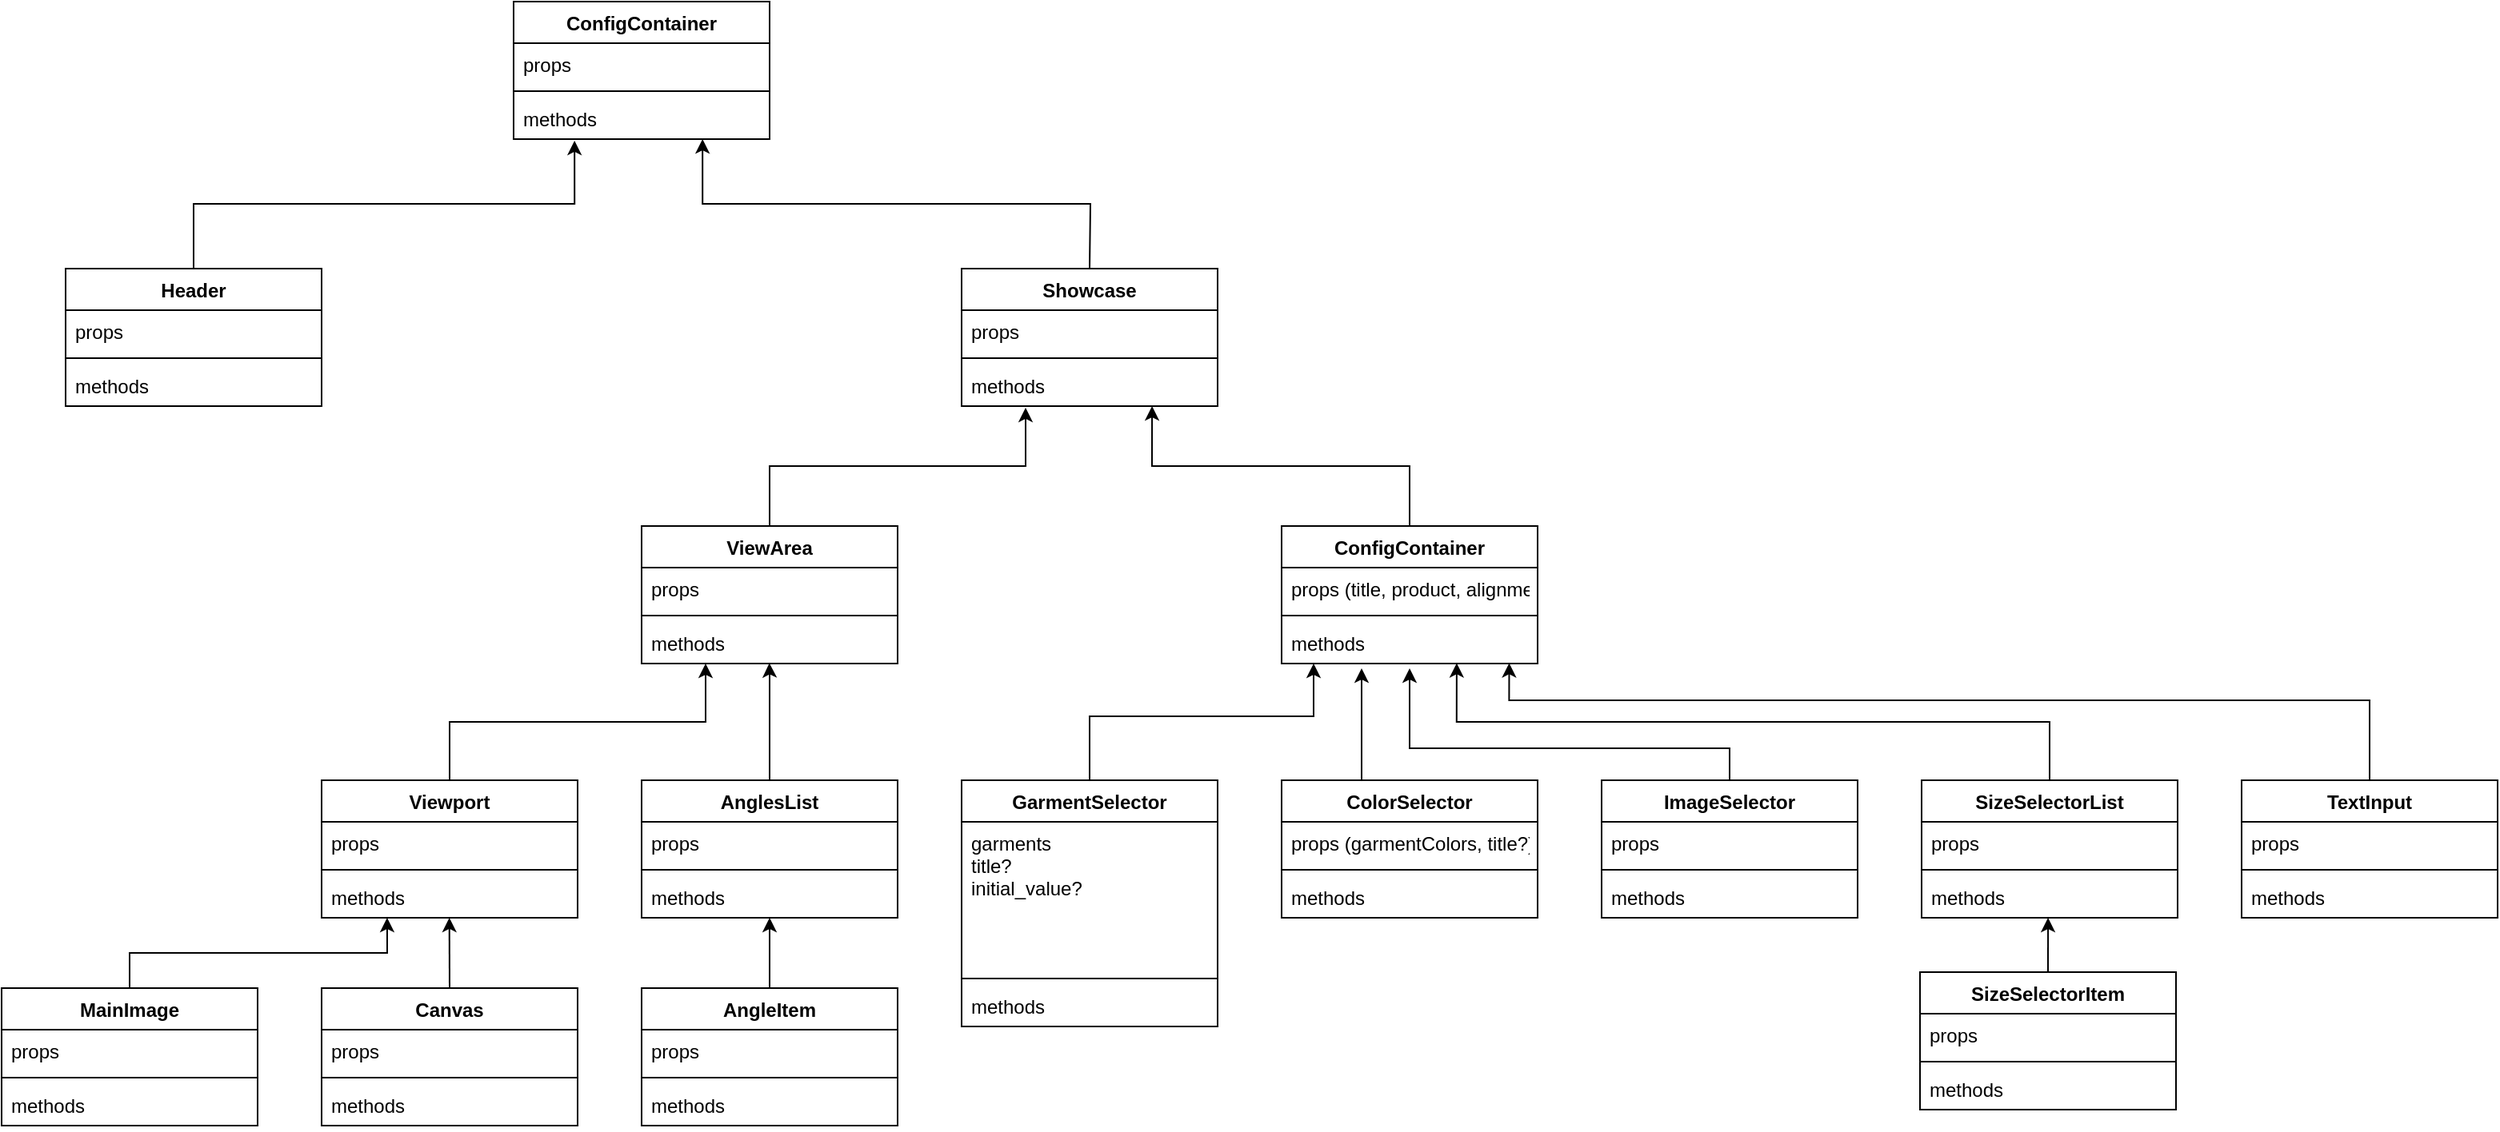<mxfile version="20.4.0" type="github">
  <diagram id="t9oFIzQgz1fzx2CeyEhu" name="Page-1">
    <mxGraphModel dx="1666" dy="1198" grid="1" gridSize="10" guides="1" tooltips="1" connect="1" arrows="1" fold="1" page="0" pageScale="1" pageWidth="827" pageHeight="1169" math="0" shadow="0">
      <root>
        <mxCell id="0" />
        <mxCell id="1" parent="0" />
        <mxCell id="2O1bUdWKh32zXuZhYSQj-1" value="ViewArea" style="swimlane;fontStyle=1;align=center;verticalAlign=top;childLayout=stackLayout;horizontal=1;startSize=26;horizontalStack=0;resizeParent=1;resizeParentMax=0;resizeLast=0;collapsible=1;marginBottom=0;" parent="1" vertex="1">
          <mxGeometry x="640" y="81" width="160" height="86" as="geometry" />
        </mxCell>
        <mxCell id="2O1bUdWKh32zXuZhYSQj-2" value="props" style="text;strokeColor=none;fillColor=none;align=left;verticalAlign=top;spacingLeft=4;spacingRight=4;overflow=hidden;rotatable=0;points=[[0,0.5],[1,0.5]];portConstraint=eastwest;" parent="2O1bUdWKh32zXuZhYSQj-1" vertex="1">
          <mxGeometry y="26" width="160" height="26" as="geometry" />
        </mxCell>
        <mxCell id="2O1bUdWKh32zXuZhYSQj-3" value="" style="line;strokeWidth=1;fillColor=none;align=left;verticalAlign=middle;spacingTop=-1;spacingLeft=3;spacingRight=3;rotatable=0;labelPosition=right;points=[];portConstraint=eastwest;strokeColor=inherit;" parent="2O1bUdWKh32zXuZhYSQj-1" vertex="1">
          <mxGeometry y="52" width="160" height="8" as="geometry" />
        </mxCell>
        <mxCell id="2O1bUdWKh32zXuZhYSQj-4" value="methods" style="text;strokeColor=none;fillColor=none;align=left;verticalAlign=top;spacingLeft=4;spacingRight=4;overflow=hidden;rotatable=0;points=[[0,0.5],[1,0.5]];portConstraint=eastwest;" parent="2O1bUdWKh32zXuZhYSQj-1" vertex="1">
          <mxGeometry y="60" width="160" height="26" as="geometry" />
        </mxCell>
        <mxCell id="2O1bUdWKh32zXuZhYSQj-14" style="edgeStyle=orthogonalEdgeStyle;rounded=0;orthogonalLoop=1;jettySize=auto;html=1;exitX=0.5;exitY=0;exitDx=0;exitDy=0;entryX=0.25;entryY=1;entryDx=0;entryDy=0;" parent="1" source="2O1bUdWKh32zXuZhYSQj-5" target="2O1bUdWKh32zXuZhYSQj-1" edge="1">
          <mxGeometry relative="1" as="geometry">
            <mxPoint x="680" y="184" as="targetPoint" />
          </mxGeometry>
        </mxCell>
        <mxCell id="2O1bUdWKh32zXuZhYSQj-5" value="Viewport" style="swimlane;fontStyle=1;align=center;verticalAlign=top;childLayout=stackLayout;horizontal=1;startSize=26;horizontalStack=0;resizeParent=1;resizeParentMax=0;resizeLast=0;collapsible=1;marginBottom=0;" parent="1" vertex="1">
          <mxGeometry x="440" y="240" width="160" height="86" as="geometry" />
        </mxCell>
        <mxCell id="2O1bUdWKh32zXuZhYSQj-6" value="props" style="text;strokeColor=none;fillColor=none;align=left;verticalAlign=top;spacingLeft=4;spacingRight=4;overflow=hidden;rotatable=0;points=[[0,0.5],[1,0.5]];portConstraint=eastwest;" parent="2O1bUdWKh32zXuZhYSQj-5" vertex="1">
          <mxGeometry y="26" width="160" height="26" as="geometry" />
        </mxCell>
        <mxCell id="2O1bUdWKh32zXuZhYSQj-7" value="" style="line;strokeWidth=1;fillColor=none;align=left;verticalAlign=middle;spacingTop=-1;spacingLeft=3;spacingRight=3;rotatable=0;labelPosition=right;points=[];portConstraint=eastwest;strokeColor=inherit;" parent="2O1bUdWKh32zXuZhYSQj-5" vertex="1">
          <mxGeometry y="52" width="160" height="8" as="geometry" />
        </mxCell>
        <mxCell id="2O1bUdWKh32zXuZhYSQj-8" value="methods" style="text;strokeColor=none;fillColor=none;align=left;verticalAlign=top;spacingLeft=4;spacingRight=4;overflow=hidden;rotatable=0;points=[[0,0.5],[1,0.5]];portConstraint=eastwest;" parent="2O1bUdWKh32zXuZhYSQj-5" vertex="1">
          <mxGeometry y="60" width="160" height="26" as="geometry" />
        </mxCell>
        <mxCell id="2O1bUdWKh32zXuZhYSQj-9" value="Canvas" style="swimlane;fontStyle=1;align=center;verticalAlign=top;childLayout=stackLayout;horizontal=1;startSize=26;horizontalStack=0;resizeParent=1;resizeParentMax=0;resizeLast=0;collapsible=1;marginBottom=0;" parent="1" vertex="1">
          <mxGeometry x="440" y="370" width="160" height="86" as="geometry" />
        </mxCell>
        <mxCell id="2O1bUdWKh32zXuZhYSQj-10" value="props" style="text;strokeColor=none;fillColor=none;align=left;verticalAlign=top;spacingLeft=4;spacingRight=4;overflow=hidden;rotatable=0;points=[[0,0.5],[1,0.5]];portConstraint=eastwest;" parent="2O1bUdWKh32zXuZhYSQj-9" vertex="1">
          <mxGeometry y="26" width="160" height="26" as="geometry" />
        </mxCell>
        <mxCell id="2O1bUdWKh32zXuZhYSQj-11" value="" style="line;strokeWidth=1;fillColor=none;align=left;verticalAlign=middle;spacingTop=-1;spacingLeft=3;spacingRight=3;rotatable=0;labelPosition=right;points=[];portConstraint=eastwest;strokeColor=inherit;" parent="2O1bUdWKh32zXuZhYSQj-9" vertex="1">
          <mxGeometry y="52" width="160" height="8" as="geometry" />
        </mxCell>
        <mxCell id="2O1bUdWKh32zXuZhYSQj-12" value="methods" style="text;strokeColor=none;fillColor=none;align=left;verticalAlign=top;spacingLeft=4;spacingRight=4;overflow=hidden;rotatable=0;points=[[0,0.5],[1,0.5]];portConstraint=eastwest;" parent="2O1bUdWKh32zXuZhYSQj-9" vertex="1">
          <mxGeometry y="60" width="160" height="26" as="geometry" />
        </mxCell>
        <mxCell id="2O1bUdWKh32zXuZhYSQj-13" value="" style="endArrow=classic;html=1;rounded=0;exitX=0.5;exitY=0;exitDx=0;exitDy=0;entryX=0.499;entryY=0.999;entryDx=0;entryDy=0;entryPerimeter=0;" parent="1" source="2O1bUdWKh32zXuZhYSQj-9" target="2O1bUdWKh32zXuZhYSQj-8" edge="1">
          <mxGeometry width="50" height="50" relative="1" as="geometry">
            <mxPoint x="700" y="470" as="sourcePoint" />
            <mxPoint x="750" y="420" as="targetPoint" />
          </mxGeometry>
        </mxCell>
        <mxCell id="2O1bUdWKh32zXuZhYSQj-24" style="edgeStyle=orthogonalEdgeStyle;rounded=0;orthogonalLoop=1;jettySize=auto;html=1;exitX=0.5;exitY=0;exitDx=0;exitDy=0;entryX=0.499;entryY=0.992;entryDx=0;entryDy=0;entryPerimeter=0;" parent="1" source="2O1bUdWKh32zXuZhYSQj-15" target="2O1bUdWKh32zXuZhYSQj-4" edge="1">
          <mxGeometry relative="1" as="geometry">
            <mxPoint x="720" y="174" as="targetPoint" />
            <Array as="points">
              <mxPoint x="720" y="174" />
              <mxPoint x="720" y="174" />
            </Array>
          </mxGeometry>
        </mxCell>
        <mxCell id="2O1bUdWKh32zXuZhYSQj-15" value="AnglesList" style="swimlane;fontStyle=1;align=center;verticalAlign=top;childLayout=stackLayout;horizontal=1;startSize=26;horizontalStack=0;resizeParent=1;resizeParentMax=0;resizeLast=0;collapsible=1;marginBottom=0;" parent="1" vertex="1">
          <mxGeometry x="640" y="240" width="160" height="86" as="geometry" />
        </mxCell>
        <mxCell id="2O1bUdWKh32zXuZhYSQj-16" value="props" style="text;strokeColor=none;fillColor=none;align=left;verticalAlign=top;spacingLeft=4;spacingRight=4;overflow=hidden;rotatable=0;points=[[0,0.5],[1,0.5]];portConstraint=eastwest;" parent="2O1bUdWKh32zXuZhYSQj-15" vertex="1">
          <mxGeometry y="26" width="160" height="26" as="geometry" />
        </mxCell>
        <mxCell id="2O1bUdWKh32zXuZhYSQj-17" value="" style="line;strokeWidth=1;fillColor=none;align=left;verticalAlign=middle;spacingTop=-1;spacingLeft=3;spacingRight=3;rotatable=0;labelPosition=right;points=[];portConstraint=eastwest;strokeColor=inherit;" parent="2O1bUdWKh32zXuZhYSQj-15" vertex="1">
          <mxGeometry y="52" width="160" height="8" as="geometry" />
        </mxCell>
        <mxCell id="2O1bUdWKh32zXuZhYSQj-18" value="methods" style="text;strokeColor=none;fillColor=none;align=left;verticalAlign=top;spacingLeft=4;spacingRight=4;overflow=hidden;rotatable=0;points=[[0,0.5],[1,0.5]];portConstraint=eastwest;" parent="2O1bUdWKh32zXuZhYSQj-15" vertex="1">
          <mxGeometry y="60" width="160" height="26" as="geometry" />
        </mxCell>
        <mxCell id="2O1bUdWKh32zXuZhYSQj-19" value="AngleItem" style="swimlane;fontStyle=1;align=center;verticalAlign=top;childLayout=stackLayout;horizontal=1;startSize=26;horizontalStack=0;resizeParent=1;resizeParentMax=0;resizeLast=0;collapsible=1;marginBottom=0;" parent="1" vertex="1">
          <mxGeometry x="640" y="370" width="160" height="86" as="geometry" />
        </mxCell>
        <mxCell id="2O1bUdWKh32zXuZhYSQj-20" value="props" style="text;strokeColor=none;fillColor=none;align=left;verticalAlign=top;spacingLeft=4;spacingRight=4;overflow=hidden;rotatable=0;points=[[0,0.5],[1,0.5]];portConstraint=eastwest;" parent="2O1bUdWKh32zXuZhYSQj-19" vertex="1">
          <mxGeometry y="26" width="160" height="26" as="geometry" />
        </mxCell>
        <mxCell id="2O1bUdWKh32zXuZhYSQj-21" value="" style="line;strokeWidth=1;fillColor=none;align=left;verticalAlign=middle;spacingTop=-1;spacingLeft=3;spacingRight=3;rotatable=0;labelPosition=right;points=[];portConstraint=eastwest;strokeColor=inherit;" parent="2O1bUdWKh32zXuZhYSQj-19" vertex="1">
          <mxGeometry y="52" width="160" height="8" as="geometry" />
        </mxCell>
        <mxCell id="2O1bUdWKh32zXuZhYSQj-22" value="methods" style="text;strokeColor=none;fillColor=none;align=left;verticalAlign=top;spacingLeft=4;spacingRight=4;overflow=hidden;rotatable=0;points=[[0,0.5],[1,0.5]];portConstraint=eastwest;" parent="2O1bUdWKh32zXuZhYSQj-19" vertex="1">
          <mxGeometry y="60" width="160" height="26" as="geometry" />
        </mxCell>
        <mxCell id="2O1bUdWKh32zXuZhYSQj-23" value="" style="endArrow=classic;html=1;rounded=0;exitX=0.5;exitY=0;exitDx=0;exitDy=0;" parent="1" source="2O1bUdWKh32zXuZhYSQj-19" target="2O1bUdWKh32zXuZhYSQj-18" edge="1">
          <mxGeometry width="50" height="50" relative="1" as="geometry">
            <mxPoint x="710" y="470" as="sourcePoint" />
            <mxPoint x="760" y="420" as="targetPoint" />
          </mxGeometry>
        </mxCell>
        <mxCell id="2O1bUdWKh32zXuZhYSQj-25" value="ConfigContainer" style="swimlane;fontStyle=1;align=center;verticalAlign=top;childLayout=stackLayout;horizontal=1;startSize=26;horizontalStack=0;resizeParent=1;resizeParentMax=0;resizeLast=0;collapsible=1;marginBottom=0;" parent="1" vertex="1">
          <mxGeometry x="1040" y="81" width="160" height="86" as="geometry" />
        </mxCell>
        <mxCell id="2O1bUdWKh32zXuZhYSQj-26" value="props (title, product, alignment)" style="text;strokeColor=none;fillColor=none;align=left;verticalAlign=top;spacingLeft=4;spacingRight=4;overflow=hidden;rotatable=0;points=[[0,0.5],[1,0.5]];portConstraint=eastwest;" parent="2O1bUdWKh32zXuZhYSQj-25" vertex="1">
          <mxGeometry y="26" width="160" height="26" as="geometry" />
        </mxCell>
        <mxCell id="2O1bUdWKh32zXuZhYSQj-27" value="" style="line;strokeWidth=1;fillColor=none;align=left;verticalAlign=middle;spacingTop=-1;spacingLeft=3;spacingRight=3;rotatable=0;labelPosition=right;points=[];portConstraint=eastwest;strokeColor=inherit;" parent="2O1bUdWKh32zXuZhYSQj-25" vertex="1">
          <mxGeometry y="52" width="160" height="8" as="geometry" />
        </mxCell>
        <mxCell id="2O1bUdWKh32zXuZhYSQj-28" value="methods" style="text;strokeColor=none;fillColor=none;align=left;verticalAlign=top;spacingLeft=4;spacingRight=4;overflow=hidden;rotatable=0;points=[[0,0.5],[1,0.5]];portConstraint=eastwest;" parent="2O1bUdWKh32zXuZhYSQj-25" vertex="1">
          <mxGeometry y="60" width="160" height="26" as="geometry" />
        </mxCell>
        <mxCell id="awUkVerIerIpSFgHUPQQ-2" style="edgeStyle=orthogonalEdgeStyle;rounded=0;orthogonalLoop=1;jettySize=auto;html=1;entryX=0.125;entryY=1;entryDx=0;entryDy=0;entryPerimeter=0;" parent="1" source="2O1bUdWKh32zXuZhYSQj-29" target="2O1bUdWKh32zXuZhYSQj-28" edge="1">
          <mxGeometry relative="1" as="geometry">
            <Array as="points">
              <mxPoint x="920" y="200" />
              <mxPoint x="1060" y="200" />
            </Array>
          </mxGeometry>
        </mxCell>
        <mxCell id="2O1bUdWKh32zXuZhYSQj-29" value="GarmentSelector" style="swimlane;fontStyle=1;align=center;verticalAlign=top;childLayout=stackLayout;horizontal=1;startSize=26;horizontalStack=0;resizeParent=1;resizeParentMax=0;resizeLast=0;collapsible=1;marginBottom=0;" parent="1" vertex="1">
          <mxGeometry x="840" y="240" width="160" height="154" as="geometry" />
        </mxCell>
        <mxCell id="2O1bUdWKh32zXuZhYSQj-30" value="garments&#xa;title?&#xa;initial_value?&#xa;" style="text;strokeColor=none;fillColor=none;align=left;verticalAlign=top;spacingLeft=4;spacingRight=4;overflow=hidden;rotatable=0;points=[[0,0.5],[1,0.5]];portConstraint=eastwest;" parent="2O1bUdWKh32zXuZhYSQj-29" vertex="1">
          <mxGeometry y="26" width="160" height="94" as="geometry" />
        </mxCell>
        <mxCell id="2O1bUdWKh32zXuZhYSQj-31" value="" style="line;strokeWidth=1;fillColor=none;align=left;verticalAlign=middle;spacingTop=-1;spacingLeft=3;spacingRight=3;rotatable=0;labelPosition=right;points=[];portConstraint=eastwest;strokeColor=inherit;" parent="2O1bUdWKh32zXuZhYSQj-29" vertex="1">
          <mxGeometry y="120" width="160" height="8" as="geometry" />
        </mxCell>
        <mxCell id="2O1bUdWKh32zXuZhYSQj-32" value="methods" style="text;strokeColor=none;fillColor=none;align=left;verticalAlign=top;spacingLeft=4;spacingRight=4;overflow=hidden;rotatable=0;points=[[0,0.5],[1,0.5]];portConstraint=eastwest;" parent="2O1bUdWKh32zXuZhYSQj-29" vertex="1">
          <mxGeometry y="128" width="160" height="26" as="geometry" />
        </mxCell>
        <mxCell id="awUkVerIerIpSFgHUPQQ-11" style="edgeStyle=orthogonalEdgeStyle;rounded=0;orthogonalLoop=1;jettySize=auto;html=1;" parent="1" source="2O1bUdWKh32zXuZhYSQj-33" edge="1">
          <mxGeometry relative="1" as="geometry">
            <mxPoint x="1090" y="170.0" as="targetPoint" />
            <Array as="points">
              <mxPoint x="1090" y="220" />
              <mxPoint x="1090" y="220" />
            </Array>
          </mxGeometry>
        </mxCell>
        <mxCell id="2O1bUdWKh32zXuZhYSQj-33" value="ColorSelector" style="swimlane;fontStyle=1;align=center;verticalAlign=top;childLayout=stackLayout;horizontal=1;startSize=26;horizontalStack=0;resizeParent=1;resizeParentMax=0;resizeLast=0;collapsible=1;marginBottom=0;" parent="1" vertex="1">
          <mxGeometry x="1040" y="240" width="160" height="86" as="geometry" />
        </mxCell>
        <mxCell id="2O1bUdWKh32zXuZhYSQj-34" value="props (garmentColors, title?)" style="text;strokeColor=none;fillColor=none;align=left;verticalAlign=top;spacingLeft=4;spacingRight=4;overflow=hidden;rotatable=0;points=[[0,0.5],[1,0.5]];portConstraint=eastwest;" parent="2O1bUdWKh32zXuZhYSQj-33" vertex="1">
          <mxGeometry y="26" width="160" height="26" as="geometry" />
        </mxCell>
        <mxCell id="2O1bUdWKh32zXuZhYSQj-35" value="" style="line;strokeWidth=1;fillColor=none;align=left;verticalAlign=middle;spacingTop=-1;spacingLeft=3;spacingRight=3;rotatable=0;labelPosition=right;points=[];portConstraint=eastwest;strokeColor=inherit;" parent="2O1bUdWKh32zXuZhYSQj-33" vertex="1">
          <mxGeometry y="52" width="160" height="8" as="geometry" />
        </mxCell>
        <mxCell id="2O1bUdWKh32zXuZhYSQj-36" value="methods" style="text;strokeColor=none;fillColor=none;align=left;verticalAlign=top;spacingLeft=4;spacingRight=4;overflow=hidden;rotatable=0;points=[[0,0.5],[1,0.5]];portConstraint=eastwest;" parent="2O1bUdWKh32zXuZhYSQj-33" vertex="1">
          <mxGeometry y="60" width="160" height="26" as="geometry" />
        </mxCell>
        <mxCell id="awUkVerIerIpSFgHUPQQ-4" style="edgeStyle=orthogonalEdgeStyle;rounded=0;orthogonalLoop=1;jettySize=auto;html=1;entryX=0.684;entryY=0.99;entryDx=0;entryDy=0;entryPerimeter=0;" parent="1" source="2O1bUdWKh32zXuZhYSQj-37" target="2O1bUdWKh32zXuZhYSQj-28" edge="1">
          <mxGeometry relative="1" as="geometry" />
        </mxCell>
        <mxCell id="2O1bUdWKh32zXuZhYSQj-37" value="SizeSelectorList" style="swimlane;fontStyle=1;align=center;verticalAlign=top;childLayout=stackLayout;horizontal=1;startSize=26;horizontalStack=0;resizeParent=1;resizeParentMax=0;resizeLast=0;collapsible=1;marginBottom=0;" parent="1" vertex="1">
          <mxGeometry x="1440" y="240" width="160" height="86" as="geometry" />
        </mxCell>
        <mxCell id="2O1bUdWKh32zXuZhYSQj-38" value="props" style="text;strokeColor=none;fillColor=none;align=left;verticalAlign=top;spacingLeft=4;spacingRight=4;overflow=hidden;rotatable=0;points=[[0,0.5],[1,0.5]];portConstraint=eastwest;" parent="2O1bUdWKh32zXuZhYSQj-37" vertex="1">
          <mxGeometry y="26" width="160" height="26" as="geometry" />
        </mxCell>
        <mxCell id="2O1bUdWKh32zXuZhYSQj-39" value="" style="line;strokeWidth=1;fillColor=none;align=left;verticalAlign=middle;spacingTop=-1;spacingLeft=3;spacingRight=3;rotatable=0;labelPosition=right;points=[];portConstraint=eastwest;strokeColor=inherit;" parent="2O1bUdWKh32zXuZhYSQj-37" vertex="1">
          <mxGeometry y="52" width="160" height="8" as="geometry" />
        </mxCell>
        <mxCell id="2O1bUdWKh32zXuZhYSQj-40" value="methods" style="text;strokeColor=none;fillColor=none;align=left;verticalAlign=top;spacingLeft=4;spacingRight=4;overflow=hidden;rotatable=0;points=[[0,0.5],[1,0.5]];portConstraint=eastwest;" parent="2O1bUdWKh32zXuZhYSQj-37" vertex="1">
          <mxGeometry y="60" width="160" height="26" as="geometry" />
        </mxCell>
        <mxCell id="2O1bUdWKh32zXuZhYSQj-47" style="edgeStyle=none;rounded=0;orthogonalLoop=1;jettySize=auto;html=1;exitX=0.5;exitY=0;exitDx=0;exitDy=0;entryX=0.494;entryY=1;entryDx=0;entryDy=0;entryPerimeter=0;" parent="1" source="2O1bUdWKh32zXuZhYSQj-41" target="2O1bUdWKh32zXuZhYSQj-40" edge="1">
          <mxGeometry relative="1" as="geometry" />
        </mxCell>
        <mxCell id="2O1bUdWKh32zXuZhYSQj-41" value="SizeSelectorItem" style="swimlane;fontStyle=1;align=center;verticalAlign=top;childLayout=stackLayout;horizontal=1;startSize=26;horizontalStack=0;resizeParent=1;resizeParentMax=0;resizeLast=0;collapsible=1;marginBottom=0;" parent="1" vertex="1">
          <mxGeometry x="1439" y="360" width="160" height="86" as="geometry" />
        </mxCell>
        <mxCell id="2O1bUdWKh32zXuZhYSQj-42" value="props" style="text;strokeColor=none;fillColor=none;align=left;verticalAlign=top;spacingLeft=4;spacingRight=4;overflow=hidden;rotatable=0;points=[[0,0.5],[1,0.5]];portConstraint=eastwest;" parent="2O1bUdWKh32zXuZhYSQj-41" vertex="1">
          <mxGeometry y="26" width="160" height="26" as="geometry" />
        </mxCell>
        <mxCell id="2O1bUdWKh32zXuZhYSQj-43" value="" style="line;strokeWidth=1;fillColor=none;align=left;verticalAlign=middle;spacingTop=-1;spacingLeft=3;spacingRight=3;rotatable=0;labelPosition=right;points=[];portConstraint=eastwest;strokeColor=inherit;" parent="2O1bUdWKh32zXuZhYSQj-41" vertex="1">
          <mxGeometry y="52" width="160" height="8" as="geometry" />
        </mxCell>
        <mxCell id="2O1bUdWKh32zXuZhYSQj-44" value="methods" style="text;strokeColor=none;fillColor=none;align=left;verticalAlign=top;spacingLeft=4;spacingRight=4;overflow=hidden;rotatable=0;points=[[0,0.5],[1,0.5]];portConstraint=eastwest;" parent="2O1bUdWKh32zXuZhYSQj-41" vertex="1">
          <mxGeometry y="60" width="160" height="26" as="geometry" />
        </mxCell>
        <mxCell id="2O1bUdWKh32zXuZhYSQj-50" value="MainImage" style="swimlane;fontStyle=1;align=center;verticalAlign=top;childLayout=stackLayout;horizontal=1;startSize=26;horizontalStack=0;resizeParent=1;resizeParentMax=0;resizeLast=0;collapsible=1;marginBottom=0;" parent="1" vertex="1">
          <mxGeometry x="240" y="370" width="160" height="86" as="geometry" />
        </mxCell>
        <mxCell id="2O1bUdWKh32zXuZhYSQj-51" value="props" style="text;strokeColor=none;fillColor=none;align=left;verticalAlign=top;spacingLeft=4;spacingRight=4;overflow=hidden;rotatable=0;points=[[0,0.5],[1,0.5]];portConstraint=eastwest;" parent="2O1bUdWKh32zXuZhYSQj-50" vertex="1">
          <mxGeometry y="26" width="160" height="26" as="geometry" />
        </mxCell>
        <mxCell id="2O1bUdWKh32zXuZhYSQj-52" value="" style="line;strokeWidth=1;fillColor=none;align=left;verticalAlign=middle;spacingTop=-1;spacingLeft=3;spacingRight=3;rotatable=0;labelPosition=right;points=[];portConstraint=eastwest;strokeColor=inherit;" parent="2O1bUdWKh32zXuZhYSQj-50" vertex="1">
          <mxGeometry y="52" width="160" height="8" as="geometry" />
        </mxCell>
        <mxCell id="2O1bUdWKh32zXuZhYSQj-53" value="methods" style="text;strokeColor=none;fillColor=none;align=left;verticalAlign=top;spacingLeft=4;spacingRight=4;overflow=hidden;rotatable=0;points=[[0,0.5],[1,0.5]];portConstraint=eastwest;" parent="2O1bUdWKh32zXuZhYSQj-50" vertex="1">
          <mxGeometry y="60" width="160" height="26" as="geometry" />
        </mxCell>
        <mxCell id="2O1bUdWKh32zXuZhYSQj-54" value="" style="endArrow=classic;html=1;rounded=0;exitX=0.5;exitY=0;exitDx=0;exitDy=0;entryX=0.256;entryY=1;entryDx=0;entryDy=0;entryPerimeter=0;edgeStyle=orthogonalEdgeStyle;" parent="1" source="2O1bUdWKh32zXuZhYSQj-50" target="2O1bUdWKh32zXuZhYSQj-8" edge="1">
          <mxGeometry width="50" height="50" relative="1" as="geometry">
            <mxPoint x="900" y="470" as="sourcePoint" />
            <mxPoint x="950" y="420" as="targetPoint" />
          </mxGeometry>
        </mxCell>
        <mxCell id="awUkVerIerIpSFgHUPQQ-7" style="edgeStyle=orthogonalEdgeStyle;rounded=0;orthogonalLoop=1;jettySize=auto;html=1;" parent="1" source="2O1bUdWKh32zXuZhYSQj-55" edge="1">
          <mxGeometry relative="1" as="geometry">
            <mxPoint x="1120" y="170" as="targetPoint" />
            <Array as="points">
              <mxPoint x="1320" y="220" />
              <mxPoint x="1120" y="220" />
              <mxPoint x="1120" y="170" />
            </Array>
          </mxGeometry>
        </mxCell>
        <mxCell id="2O1bUdWKh32zXuZhYSQj-55" value="ImageSelector" style="swimlane;fontStyle=1;align=center;verticalAlign=top;childLayout=stackLayout;horizontal=1;startSize=26;horizontalStack=0;resizeParent=1;resizeParentMax=0;resizeLast=0;collapsible=1;marginBottom=0;" parent="1" vertex="1">
          <mxGeometry x="1240" y="240" width="160" height="86" as="geometry" />
        </mxCell>
        <mxCell id="2O1bUdWKh32zXuZhYSQj-56" value="props" style="text;strokeColor=none;fillColor=none;align=left;verticalAlign=top;spacingLeft=4;spacingRight=4;overflow=hidden;rotatable=0;points=[[0,0.5],[1,0.5]];portConstraint=eastwest;" parent="2O1bUdWKh32zXuZhYSQj-55" vertex="1">
          <mxGeometry y="26" width="160" height="26" as="geometry" />
        </mxCell>
        <mxCell id="2O1bUdWKh32zXuZhYSQj-57" value="" style="line;strokeWidth=1;fillColor=none;align=left;verticalAlign=middle;spacingTop=-1;spacingLeft=3;spacingRight=3;rotatable=0;labelPosition=right;points=[];portConstraint=eastwest;strokeColor=inherit;" parent="2O1bUdWKh32zXuZhYSQj-55" vertex="1">
          <mxGeometry y="52" width="160" height="8" as="geometry" />
        </mxCell>
        <mxCell id="2O1bUdWKh32zXuZhYSQj-58" value="methods" style="text;strokeColor=none;fillColor=none;align=left;verticalAlign=top;spacingLeft=4;spacingRight=4;overflow=hidden;rotatable=0;points=[[0,0.5],[1,0.5]];portConstraint=eastwest;" parent="2O1bUdWKh32zXuZhYSQj-55" vertex="1">
          <mxGeometry y="60" width="160" height="26" as="geometry" />
        </mxCell>
        <mxCell id="awUkVerIerIpSFgHUPQQ-10" style="edgeStyle=orthogonalEdgeStyle;rounded=0;orthogonalLoop=1;jettySize=auto;html=1;entryX=0.889;entryY=0.99;entryDx=0;entryDy=0;entryPerimeter=0;" parent="1" source="2O1bUdWKh32zXuZhYSQj-60" target="2O1bUdWKh32zXuZhYSQj-28" edge="1">
          <mxGeometry relative="1" as="geometry">
            <Array as="points">
              <mxPoint x="1720" y="190" />
              <mxPoint x="1182" y="190" />
            </Array>
          </mxGeometry>
        </mxCell>
        <mxCell id="2O1bUdWKh32zXuZhYSQj-60" value="TextInput" style="swimlane;fontStyle=1;align=center;verticalAlign=top;childLayout=stackLayout;horizontal=1;startSize=26;horizontalStack=0;resizeParent=1;resizeParentMax=0;resizeLast=0;collapsible=1;marginBottom=0;" parent="1" vertex="1">
          <mxGeometry x="1640" y="240" width="160" height="86" as="geometry" />
        </mxCell>
        <mxCell id="2O1bUdWKh32zXuZhYSQj-61" value="props" style="text;strokeColor=none;fillColor=none;align=left;verticalAlign=top;spacingLeft=4;spacingRight=4;overflow=hidden;rotatable=0;points=[[0,0.5],[1,0.5]];portConstraint=eastwest;" parent="2O1bUdWKh32zXuZhYSQj-60" vertex="1">
          <mxGeometry y="26" width="160" height="26" as="geometry" />
        </mxCell>
        <mxCell id="2O1bUdWKh32zXuZhYSQj-62" value="" style="line;strokeWidth=1;fillColor=none;align=left;verticalAlign=middle;spacingTop=-1;spacingLeft=3;spacingRight=3;rotatable=0;labelPosition=right;points=[];portConstraint=eastwest;strokeColor=inherit;" parent="2O1bUdWKh32zXuZhYSQj-60" vertex="1">
          <mxGeometry y="52" width="160" height="8" as="geometry" />
        </mxCell>
        <mxCell id="2O1bUdWKh32zXuZhYSQj-63" value="methods" style="text;strokeColor=none;fillColor=none;align=left;verticalAlign=top;spacingLeft=4;spacingRight=4;overflow=hidden;rotatable=0;points=[[0,0.5],[1,0.5]];portConstraint=eastwest;" parent="2O1bUdWKh32zXuZhYSQj-60" vertex="1">
          <mxGeometry y="60" width="160" height="26" as="geometry" />
        </mxCell>
        <mxCell id="2O1bUdWKh32zXuZhYSQj-64" value="ConfigContainer" style="swimlane;fontStyle=1;align=center;verticalAlign=top;childLayout=stackLayout;horizontal=1;startSize=26;horizontalStack=0;resizeParent=1;resizeParentMax=0;resizeLast=0;collapsible=1;marginBottom=0;" parent="1" vertex="1">
          <mxGeometry x="560" y="-247" width="160" height="86" as="geometry" />
        </mxCell>
        <mxCell id="2O1bUdWKh32zXuZhYSQj-65" value="props" style="text;strokeColor=none;fillColor=none;align=left;verticalAlign=top;spacingLeft=4;spacingRight=4;overflow=hidden;rotatable=0;points=[[0,0.5],[1,0.5]];portConstraint=eastwest;" parent="2O1bUdWKh32zXuZhYSQj-64" vertex="1">
          <mxGeometry y="26" width="160" height="26" as="geometry" />
        </mxCell>
        <mxCell id="2O1bUdWKh32zXuZhYSQj-66" value="" style="line;strokeWidth=1;fillColor=none;align=left;verticalAlign=middle;spacingTop=-1;spacingLeft=3;spacingRight=3;rotatable=0;labelPosition=right;points=[];portConstraint=eastwest;strokeColor=inherit;" parent="2O1bUdWKh32zXuZhYSQj-64" vertex="1">
          <mxGeometry y="52" width="160" height="8" as="geometry" />
        </mxCell>
        <mxCell id="2O1bUdWKh32zXuZhYSQj-67" value="methods" style="text;strokeColor=none;fillColor=none;align=left;verticalAlign=top;spacingLeft=4;spacingRight=4;overflow=hidden;rotatable=0;points=[[0,0.5],[1,0.5]];portConstraint=eastwest;" parent="2O1bUdWKh32zXuZhYSQj-64" vertex="1">
          <mxGeometry y="60" width="160" height="26" as="geometry" />
        </mxCell>
        <mxCell id="2O1bUdWKh32zXuZhYSQj-68" value="Header" style="swimlane;fontStyle=1;align=center;verticalAlign=top;childLayout=stackLayout;horizontal=1;startSize=26;horizontalStack=0;resizeParent=1;resizeParentMax=0;resizeLast=0;collapsible=1;marginBottom=0;" parent="1" vertex="1">
          <mxGeometry x="280" y="-80" width="160" height="86" as="geometry" />
        </mxCell>
        <mxCell id="2O1bUdWKh32zXuZhYSQj-69" value="props" style="text;strokeColor=none;fillColor=none;align=left;verticalAlign=top;spacingLeft=4;spacingRight=4;overflow=hidden;rotatable=0;points=[[0,0.5],[1,0.5]];portConstraint=eastwest;" parent="2O1bUdWKh32zXuZhYSQj-68" vertex="1">
          <mxGeometry y="26" width="160" height="26" as="geometry" />
        </mxCell>
        <mxCell id="2O1bUdWKh32zXuZhYSQj-70" value="" style="line;strokeWidth=1;fillColor=none;align=left;verticalAlign=middle;spacingTop=-1;spacingLeft=3;spacingRight=3;rotatable=0;labelPosition=right;points=[];portConstraint=eastwest;strokeColor=inherit;" parent="2O1bUdWKh32zXuZhYSQj-68" vertex="1">
          <mxGeometry y="52" width="160" height="8" as="geometry" />
        </mxCell>
        <mxCell id="2O1bUdWKh32zXuZhYSQj-71" value="methods" style="text;strokeColor=none;fillColor=none;align=left;verticalAlign=top;spacingLeft=4;spacingRight=4;overflow=hidden;rotatable=0;points=[[0,0.5],[1,0.5]];portConstraint=eastwest;" parent="2O1bUdWKh32zXuZhYSQj-68" vertex="1">
          <mxGeometry y="60" width="160" height="26" as="geometry" />
        </mxCell>
        <mxCell id="2O1bUdWKh32zXuZhYSQj-72" value="Showcase" style="swimlane;fontStyle=1;align=center;verticalAlign=top;childLayout=stackLayout;horizontal=1;startSize=26;horizontalStack=0;resizeParent=1;resizeParentMax=0;resizeLast=0;collapsible=1;marginBottom=0;" parent="1" vertex="1">
          <mxGeometry x="840" y="-80" width="160" height="86" as="geometry" />
        </mxCell>
        <mxCell id="2O1bUdWKh32zXuZhYSQj-73" value="props" style="text;strokeColor=none;fillColor=none;align=left;verticalAlign=top;spacingLeft=4;spacingRight=4;overflow=hidden;rotatable=0;points=[[0,0.5],[1,0.5]];portConstraint=eastwest;" parent="2O1bUdWKh32zXuZhYSQj-72" vertex="1">
          <mxGeometry y="26" width="160" height="26" as="geometry" />
        </mxCell>
        <mxCell id="2O1bUdWKh32zXuZhYSQj-74" value="" style="line;strokeWidth=1;fillColor=none;align=left;verticalAlign=middle;spacingTop=-1;spacingLeft=3;spacingRight=3;rotatable=0;labelPosition=right;points=[];portConstraint=eastwest;strokeColor=inherit;" parent="2O1bUdWKh32zXuZhYSQj-72" vertex="1">
          <mxGeometry y="52" width="160" height="8" as="geometry" />
        </mxCell>
        <mxCell id="2O1bUdWKh32zXuZhYSQj-75" value="methods" style="text;strokeColor=none;fillColor=none;align=left;verticalAlign=top;spacingLeft=4;spacingRight=4;overflow=hidden;rotatable=0;points=[[0,0.5],[1,0.5]];portConstraint=eastwest;" parent="2O1bUdWKh32zXuZhYSQj-72" vertex="1">
          <mxGeometry y="60" width="160" height="26" as="geometry" />
        </mxCell>
        <mxCell id="2O1bUdWKh32zXuZhYSQj-76" value="" style="endArrow=classic;html=1;rounded=0;exitX=0.5;exitY=0;exitDx=0;exitDy=0;entryX=0.25;entryY=1.038;entryDx=0;entryDy=0;entryPerimeter=0;edgeStyle=orthogonalEdgeStyle;" parent="1" source="2O1bUdWKh32zXuZhYSQj-1" target="2O1bUdWKh32zXuZhYSQj-75" edge="1">
          <mxGeometry width="50" height="50" relative="1" as="geometry">
            <mxPoint x="770" y="220" as="sourcePoint" />
            <mxPoint x="820" y="170" as="targetPoint" />
          </mxGeometry>
        </mxCell>
        <mxCell id="2O1bUdWKh32zXuZhYSQj-80" value="" style="endArrow=classic;html=1;rounded=0;exitX=0.5;exitY=0;exitDx=0;exitDy=0;entryX=0.744;entryY=1;entryDx=0;entryDy=0;entryPerimeter=0;edgeStyle=orthogonalEdgeStyle;" parent="1" source="2O1bUdWKh32zXuZhYSQj-25" target="2O1bUdWKh32zXuZhYSQj-75" edge="1">
          <mxGeometry width="50" height="50" relative="1" as="geometry">
            <mxPoint x="940" y="230" as="sourcePoint" />
            <mxPoint x="990" y="180" as="targetPoint" />
          </mxGeometry>
        </mxCell>
        <mxCell id="2O1bUdWKh32zXuZhYSQj-81" value="" style="endArrow=classic;html=1;rounded=0;entryX=0.738;entryY=1;entryDx=0;entryDy=0;entryPerimeter=0;edgeStyle=orthogonalEdgeStyle;" parent="1" target="2O1bUdWKh32zXuZhYSQj-67" edge="1">
          <mxGeometry width="50" height="50" relative="1" as="geometry">
            <mxPoint x="920" y="-80" as="sourcePoint" />
            <mxPoint x="970" y="-130" as="targetPoint" />
          </mxGeometry>
        </mxCell>
        <mxCell id="2O1bUdWKh32zXuZhYSQj-82" value="" style="endArrow=classic;html=1;rounded=0;exitX=0.5;exitY=0;exitDx=0;exitDy=0;entryX=0.238;entryY=1.038;entryDx=0;entryDy=0;entryPerimeter=0;edgeStyle=orthogonalEdgeStyle;" parent="1" source="2O1bUdWKh32zXuZhYSQj-68" target="2O1bUdWKh32zXuZhYSQj-67" edge="1">
          <mxGeometry width="50" height="50" relative="1" as="geometry">
            <mxPoint x="760" y="190" as="sourcePoint" />
            <mxPoint x="810" y="140" as="targetPoint" />
          </mxGeometry>
        </mxCell>
      </root>
    </mxGraphModel>
  </diagram>
</mxfile>
